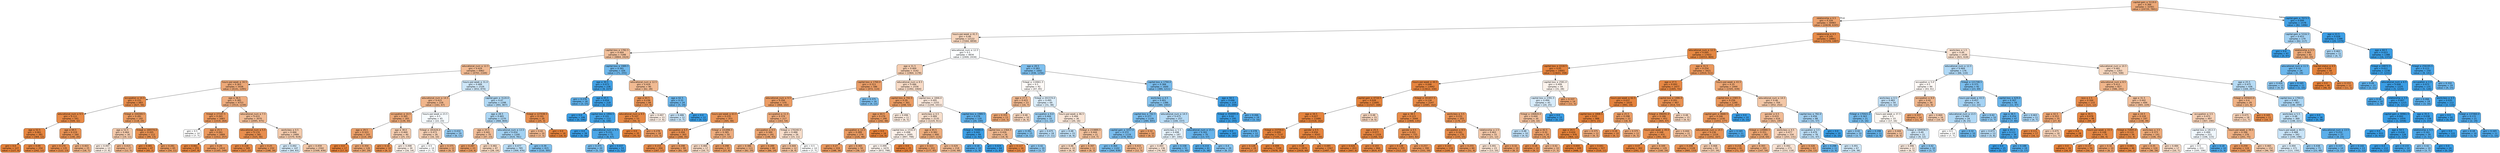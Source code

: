 digraph Tree {
node [shape=box, style="filled, rounded", color="black", fontname="helvetica"] ;
edge [fontname="helvetica"] ;
0 [label=<capital-gain &le; 5119.0<br/>gini = 0.366<br/>samples = 32561<br/>value = [24720, 7841]>, fillcolor="#eda978"] ;
1 [label=<relationship &le; 0.5<br/>gini = 0.326<br/>samples = 30983<br/>value = [24638, 6345]>, fillcolor="#eca16c"] ;
0 -> 1 [labeldistance=2.5, labelangle=45, headlabel="True"] ;
2 [label=<hours-per-week &le; 41.5<br/>gini = 0.48<br/>samples = 12122<br/>value = [7264, 4858]>, fillcolor="#f6d5bd"] ;
1 -> 2 ;
3 [label=<capital-loss &le; 1782.5<br/>gini = 0.444<br/>samples = 7288<br/>value = [4864, 2424]>, fillcolor="#f2c09c"] ;
2 -> 3 ;
4 [label=<educational_num &le; 12.5<br/>gini = 0.429<br/>samples = 6962<br/>value = [4793, 2169]>, fillcolor="#f1ba93"] ;
3 -> 4 ;
5 [label=<hours-per-week &le; 34.5<br/>gini = 0.363<br/>samples = 5436<br/>value = [4141, 1295]>, fillcolor="#eda877"] ;
4 -> 5 ;
6 [label=<occupation &le; 10.5<br/>gini = 0.151<br/>samples = 683<br/>value = [627, 56]>, fillcolor="#e78c4b"] ;
5 -> 6 ;
7 [label=<educational_num &le; 9.5<br/>gini = 0.111<br/>samples = 541<br/>value = [509, 32]>, fillcolor="#e78945"] ;
6 -> 7 ;
8 [label=<age &le; 52.5<br/>gini = 0.061<br/>samples = 381<br/>value = [369, 12]>, fillcolor="#e6853f"] ;
7 -> 8 ;
9 [label=<gini = 0.0<br/>samples = 127<br/>value = [127, 0]>, fillcolor="#e58139"] ;
8 -> 9 ;
10 [label=<gini = 0.09<br/>samples = 254<br/>value = [242, 12]>, fillcolor="#e68743"] ;
8 -> 10 ;
11 [label=<age &le; 69.5<br/>gini = 0.219<br/>samples = 160<br/>value = [140, 20]>, fillcolor="#e99355"] ;
7 -> 11 ;
12 [label=<gini = 0.174<br/>samples = 135<br/>value = [122, 13]>, fillcolor="#e88e4e"] ;
11 -> 12 ;
13 [label=<gini = 0.403<br/>samples = 25<br/>value = [18, 7]>, fillcolor="#efb286"] ;
11 -> 13 ;
14 [label=<fnlwgt &le; 104269.5<br/>gini = 0.281<br/>samples = 142<br/>value = [118, 24]>, fillcolor="#ea9b61"] ;
6 -> 14 ;
15 [label=<age &le; 52.5<br/>gini = 0.464<br/>samples = 30<br/>value = [19, 11]>, fillcolor="#f4caac"] ;
14 -> 15 ;
16 [label=<gini = 0.497<br/>samples = 13<br/>value = [7, 6]>, fillcolor="#fbede3"] ;
15 -> 16 ;
17 [label=<gini = 0.415<br/>samples = 17<br/>value = [12, 5]>, fillcolor="#f0b58b"] ;
15 -> 17 ;
18 [label=<fnlwgt &le; 169374.0<br/>gini = 0.205<br/>samples = 112<br/>value = [99, 13]>, fillcolor="#e89253"] ;
14 -> 18 ;
19 [label=<gini = 0.081<br/>samples = 47<br/>value = [45, 2]>, fillcolor="#e68742"] ;
18 -> 19 ;
20 [label=<gini = 0.281<br/>samples = 65<br/>value = [54, 11]>, fillcolor="#ea9b61"] ;
18 -> 20 ;
21 [label=<age &le; 36.5<br/>gini = 0.385<br/>samples = 4753<br/>value = [3514, 1239]>, fillcolor="#eead7f"] ;
5 -> 21 ;
22 [label=<fnlwgt &le; 27147.5<br/>gini = 0.265<br/>samples = 1683<br/>value = [1419, 264]>, fillcolor="#ea985e"] ;
21 -> 22 ;
23 [label=<gini = 0.5<br/>samples = 14<br/>value = [7, 7]>, fillcolor="#ffffff"] ;
22 -> 23 ;
24 [label=<age &le; 25.5<br/>gini = 0.261<br/>samples = 1669<br/>value = [1412, 257]>, fillcolor="#ea985d"] ;
22 -> 24 ;
25 [label=<gini = 0.061<br/>samples = 255<br/>value = [247, 8]>, fillcolor="#e6853f"] ;
24 -> 25 ;
26 [label=<gini = 0.29<br/>samples = 1414<br/>value = [1165, 249]>, fillcolor="#eb9c63"] ;
24 -> 26 ;
27 [label=<educational_num &le; 7.5<br/>gini = 0.433<br/>samples = 3070<br/>value = [2095, 975]>, fillcolor="#f1bc95"] ;
21 -> 27 ;
28 [label=<educational_num &le; 5.5<br/>gini = 0.174<br/>samples = 581<br/>value = [525, 56]>, fillcolor="#e88e4e"] ;
27 -> 28 ;
29 [label=<gini = 0.118<br/>samples = 349<br/>value = [327, 22]>, fillcolor="#e78946"] ;
28 -> 29 ;
30 [label=<gini = 0.25<br/>samples = 232<br/>value = [198, 34]>, fillcolor="#e9975b"] ;
28 -> 30 ;
31 [label=<workclass &le; 0.5<br/>gini = 0.466<br/>samples = 2489<br/>value = [1570, 919]>, fillcolor="#f4cbad"] ;
27 -> 31 ;
32 [label=<gini = 0.492<br/>samples = 147<br/>value = [64, 83]>, fillcolor="#d2e9f9"] ;
31 -> 32 ;
33 [label=<gini = 0.459<br/>samples = 2342<br/>value = [1506, 836]>, fillcolor="#f3c7a7"] ;
31 -> 33 ;
34 [label=<hours-per-week &le; 31.0<br/>gini = 0.489<br/>samples = 1526<br/>value = [652, 874]>, fillcolor="#cde6f8"] ;
4 -> 34 ;
35 [label=<educational_num &le; 14.5<br/>gini = 0.415<br/>samples = 228<br/>value = [161, 67]>, fillcolor="#f0b58b"] ;
34 -> 35 ;
36 [label=<occupation &le; 10.5<br/>gini = 0.365<br/>samples = 183<br/>value = [139, 44]>, fillcolor="#eda978"] ;
35 -> 36 ;
37 [label=<age &le; 29.5<br/>gini = 0.323<br/>samples = 143<br/>value = [114, 29]>, fillcolor="#eca16b"] ;
36 -> 37 ;
38 [label=<gini = 0.0<br/>samples = 17<br/>value = [17, 0]>, fillcolor="#e58139"] ;
37 -> 38 ;
39 [label=<gini = 0.354<br/>samples = 126<br/>value = [97, 29]>, fillcolor="#eda774"] ;
37 -> 39 ;
40 [label=<age &le; 38.0<br/>gini = 0.469<br/>samples = 40<br/>value = [25, 15]>, fillcolor="#f5cdb0"] ;
36 -> 40 ;
41 [label=<gini = 0.18<br/>samples = 10<br/>value = [9, 1]>, fillcolor="#e88f4f"] ;
40 -> 41 ;
42 [label=<gini = 0.498<br/>samples = 30<br/>value = [16, 14]>, fillcolor="#fcefe6"] ;
40 -> 42 ;
43 [label=<hours-per-week &le; 23.5<br/>gini = 0.5<br/>samples = 45<br/>value = [22, 23]>, fillcolor="#f6fbfe"] ;
35 -> 43 ;
44 [label=<fnlwgt &le; 181626.0<br/>gini = 0.473<br/>samples = 26<br/>value = [16, 10]>, fillcolor="#f5d0b5"] ;
43 -> 44 ;
45 [label=<gini = 0.5<br/>samples = 14<br/>value = [7, 7]>, fillcolor="#ffffff"] ;
44 -> 45 ;
46 [label=<gini = 0.375<br/>samples = 12<br/>value = [9, 3]>, fillcolor="#eeab7b"] ;
44 -> 46 ;
47 [label=<gini = 0.432<br/>samples = 19<br/>value = [6, 13]>, fillcolor="#94caf1"] ;
43 -> 47 ;
48 [label=<capital-gain &le; 3120.0<br/>gini = 0.47<br/>samples = 1298<br/>value = [491, 807]>, fillcolor="#b1d9f5"] ;
34 -> 48 ;
49 [label=<age &le; 28.5<br/>gini = 0.465<br/>samples = 1270<br/>value = [466, 804]>, fillcolor="#acd6f4"] ;
48 -> 49 ;
50 [label=<age &le; 25.5<br/>gini = 0.441<br/>samples = 70<br/>value = [47, 23]>, fillcolor="#f2bf9a"] ;
49 -> 50 ;
51 [label=<gini = 0.287<br/>samples = 23<br/>value = [19, 4]>, fillcolor="#ea9c63"] ;
50 -> 51 ;
52 [label=<gini = 0.482<br/>samples = 47<br/>value = [28, 19]>, fillcolor="#f7d7bf"] ;
50 -> 52 ;
53 [label=<educational_num &le; 13.5<br/>gini = 0.454<br/>samples = 1200<br/>value = [419, 781]>, fillcolor="#a3d2f3"] ;
49 -> 53 ;
54 [label=<gini = 0.477<br/>samples = 785<br/>value = [309, 476]>, fillcolor="#baddf6"] ;
53 -> 54 ;
55 [label=<gini = 0.39<br/>samples = 415<br/>value = [110, 305]>, fillcolor="#80c0ee"] ;
53 -> 55 ;
56 [label=<fnlwgt &le; 127438.5<br/>gini = 0.191<br/>samples = 28<br/>value = [25, 3]>, fillcolor="#e89051"] ;
48 -> 56 ;
57 [label=<gini = 0.42<br/>samples = 10<br/>value = [7, 3]>, fillcolor="#f0b78e"] ;
56 -> 57 ;
58 [label=<gini = 0.0<br/>samples = 18<br/>value = [18, 0]>, fillcolor="#e58139"] ;
56 -> 58 ;
59 [label=<capital-loss &le; 1989.5<br/>gini = 0.341<br/>samples = 326<br/>value = [71, 255]>, fillcolor="#70b8ec"] ;
3 -> 59 ;
60 [label=<age &le; 30.5<br/>gini = 0.073<br/>samples = 236<br/>value = [9, 227]>, fillcolor="#41a1e6"] ;
59 -> 60 ;
61 [label=<gini = 0.278<br/>samples = 18<br/>value = [3, 15]>, fillcolor="#61b1ea"] ;
60 -> 61 ;
62 [label=<age &le; 45.5<br/>gini = 0.054<br/>samples = 218<br/>value = [6, 212]>, fillcolor="#3fa0e6"] ;
60 -> 62 ;
63 [label=<gini = 0.0<br/>samples = 106<br/>value = [0, 106]>, fillcolor="#399de5"] ;
62 -> 63 ;
64 [label=<capital-loss &le; 1894.5<br/>gini = 0.101<br/>samples = 112<br/>value = [6, 106]>, fillcolor="#44a3e6"] ;
62 -> 64 ;
65 [label=<gini = 0.0<br/>samples = 39<br/>value = [0, 39]>, fillcolor="#399de5"] ;
64 -> 65 ;
66 [label=<educational_num &le; 9.5<br/>gini = 0.151<br/>samples = 73<br/>value = [6, 67]>, fillcolor="#4ba6e7"] ;
64 -> 66 ;
67 [label=<gini = 0.375<br/>samples = 20<br/>value = [5, 15]>, fillcolor="#7bbeee"] ;
66 -> 67 ;
68 [label=<gini = 0.037<br/>samples = 53<br/>value = [1, 52]>, fillcolor="#3d9fe6"] ;
66 -> 68 ;
69 [label=<educational_num &le; 12.5<br/>gini = 0.429<br/>samples = 90<br/>value = [62, 28]>, fillcolor="#f1ba92"] ;
59 -> 69 ;
70 [label=<age &le; 64.5<br/>gini = 0.236<br/>samples = 66<br/>value = [57, 9]>, fillcolor="#e99558"] ;
69 -> 70 ;
71 [label=<educational_num &le; 9.5<br/>gini = 0.107<br/>samples = 53<br/>value = [50, 3]>, fillcolor="#e78945"] ;
70 -> 71 ;
72 [label=<gini = 0.0<br/>samples = 35<br/>value = [35, 0]>, fillcolor="#e58139"] ;
71 -> 72 ;
73 [label=<gini = 0.278<br/>samples = 18<br/>value = [15, 3]>, fillcolor="#ea9a61"] ;
71 -> 73 ;
74 [label=<gini = 0.497<br/>samples = 13<br/>value = [7, 6]>, fillcolor="#fbede3"] ;
70 -> 74 ;
75 [label=<age &le; 62.5<br/>gini = 0.33<br/>samples = 24<br/>value = [5, 19]>, fillcolor="#6db7ec"] ;
69 -> 75 ;
76 [label=<gini = 0.486<br/>samples = 12<br/>value = [5, 7]>, fillcolor="#c6e3f8"] ;
75 -> 76 ;
77 [label=<gini = 0.0<br/>samples = 12<br/>value = [0, 12]>, fillcolor="#399de5"] ;
75 -> 77 ;
78 [label=<educational_num &le; 12.5<br/>gini = 0.5<br/>samples = 4834<br/>value = [2400, 2434]>, fillcolor="#fcfeff"] ;
2 -> 78 ;
79 [label=<age &le; 31.5<br/>gini = 0.469<br/>samples = 3142<br/>value = [1964, 1178]>, fillcolor="#f5cdb0"] ;
78 -> 79 ;
80 [label=<capital-loss &le; 1760.0<br/>gini = 0.313<br/>samples = 586<br/>value = [472, 114]>, fillcolor="#eb9f69"] ;
79 -> 80 ;
81 [label=<educational_num &le; 9.5<br/>gini = 0.294<br/>samples = 570<br/>value = [468, 102]>, fillcolor="#eb9c64"] ;
80 -> 81 ;
82 [label=<hours-per-week &le; 63.5<br/>gini = 0.235<br/>samples = 353<br/>value = [305, 48]>, fillcolor="#e99558"] ;
81 -> 82 ;
83 [label=<occupation &le; 6.5<br/>gini = 0.204<br/>samples = 303<br/>value = [268, 35]>, fillcolor="#e89153"] ;
82 -> 83 ;
84 [label=<gini = 0.153<br/>samples = 204<br/>value = [187, 17]>, fillcolor="#e78c4b"] ;
83 -> 84 ;
85 [label=<gini = 0.298<br/>samples = 99<br/>value = [81, 18]>, fillcolor="#eb9d65"] ;
83 -> 85 ;
86 [label=<fnlwgt &le; 141896.5<br/>gini = 0.385<br/>samples = 50<br/>value = [37, 13]>, fillcolor="#eead7f"] ;
82 -> 86 ;
87 [label=<gini = 0.484<br/>samples = 17<br/>value = [10, 7]>, fillcolor="#f7d9c4"] ;
86 -> 87 ;
88 [label=<gini = 0.298<br/>samples = 33<br/>value = [27, 6]>, fillcolor="#eb9d65"] ;
86 -> 88 ;
89 [label=<occupation &le; 11.5<br/>gini = 0.374<br/>samples = 217<br/>value = [163, 54]>, fillcolor="#eeab7b"] ;
81 -> 89 ;
90 [label=<occupation &le; 4.5<br/>gini = 0.349<br/>samples = 191<br/>value = [148, 43]>, fillcolor="#eda673"] ;
89 -> 90 ;
91 [label=<gini = 0.386<br/>samples = 111<br/>value = [82, 29]>, fillcolor="#eeae7f"] ;
90 -> 91 ;
92 [label=<gini = 0.289<br/>samples = 80<br/>value = [66, 14]>, fillcolor="#eb9c63"] ;
90 -> 92 ;
93 [label=<fnlwgt &le; 170240.5<br/>gini = 0.488<br/>samples = 26<br/>value = [15, 11]>, fillcolor="#f8ddca"] ;
89 -> 93 ;
94 [label=<gini = 0.444<br/>samples = 12<br/>value = [8, 4]>, fillcolor="#f2c09c"] ;
93 -> 94 ;
95 [label=<gini = 0.5<br/>samples = 14<br/>value = [7, 7]>, fillcolor="#ffffff"] ;
93 -> 95 ;
96 [label=<gini = 0.375<br/>samples = 16<br/>value = [4, 12]>, fillcolor="#7bbeee"] ;
80 -> 96 ;
97 [label=<educational_num &le; 8.5<br/>gini = 0.486<br/>samples = 2556<br/>value = [1492, 1064]>, fillcolor="#f8dbc6"] ;
79 -> 97 ;
98 [label=<capital-loss &le; 742.5<br/>gini = 0.29<br/>samples = 301<br/>value = [248, 53]>, fillcolor="#eb9c63"] ;
97 -> 98 ;
99 [label=<age &le; 64.5<br/>gini = 0.276<br/>samples = 290<br/>value = [242, 48]>, fillcolor="#ea9a60"] ;
98 -> 99 ;
100 [label=<occupation &le; 12.5<br/>gini = 0.289<br/>samples = 274<br/>value = [226, 48]>, fillcolor="#eb9c63"] ;
99 -> 100 ;
101 [label=<gini = 0.27<br/>samples = 224<br/>value = [188, 36]>, fillcolor="#ea995f"] ;
100 -> 101 ;
102 [label=<gini = 0.365<br/>samples = 50<br/>value = [38, 12]>, fillcolor="#eda978"] ;
100 -> 102 ;
103 [label=<gini = 0.0<br/>samples = 16<br/>value = [16, 0]>, fillcolor="#e58139"] ;
99 -> 103 ;
104 [label=<gini = 0.496<br/>samples = 11<br/>value = [6, 5]>, fillcolor="#fbeade"] ;
98 -> 104 ;
105 [label=<capital-loss &le; 1846.0<br/>gini = 0.495<br/>samples = 2255<br/>value = [1244, 1011]>, fillcolor="#fae7da"] ;
97 -> 105 ;
106 [label=<workclass &le; 4.5<br/>gini = 0.489<br/>samples = 2135<br/>value = [1224, 911]>, fillcolor="#f8dfcc"] ;
105 -> 106 ;
107 [label=<capital-loss &le; 1532.0<br/>gini = 0.498<br/>samples = 1695<br/>value = [897, 798]>, fillcolor="#fcf1e9"] ;
106 -> 107 ;
108 [label=<gini = 0.499<br/>samples = 1670<br/>value = [872, 798]>, fillcolor="#fdf4ee"] ;
107 -> 108 ;
109 [label=<gini = 0.0<br/>samples = 25<br/>value = [25, 0]>, fillcolor="#e58139"] ;
107 -> 109 ;
110 [label=<age &le; 45.5<br/>gini = 0.382<br/>samples = 440<br/>value = [327, 113]>, fillcolor="#eead7d"] ;
106 -> 110 ;
111 [label=<gini = 0.323<br/>samples = 222<br/>value = [177, 45]>, fillcolor="#eca16b"] ;
110 -> 111 ;
112 [label=<gini = 0.429<br/>samples = 218<br/>value = [150, 68]>, fillcolor="#f1ba93"] ;
110 -> 112 ;
113 [label=<capital-loss &le; 1989.5<br/>gini = 0.278<br/>samples = 120<br/>value = [20, 100]>, fillcolor="#61b1ea"] ;
105 -> 113 ;
114 [label=<fnlwgt &le; 74480.0<br/>gini = 0.042<br/>samples = 94<br/>value = [2, 92]>, fillcolor="#3d9fe6"] ;
113 -> 114 ;
115 [label=<gini = 0.18<br/>samples = 10<br/>value = [1, 9]>, fillcolor="#4fa8e8"] ;
114 -> 115 ;
116 [label=<gini = 0.024<br/>samples = 84<br/>value = [1, 83]>, fillcolor="#3b9ee5"] ;
114 -> 116 ;
117 [label=<capital-loss &le; 2364.5<br/>gini = 0.426<br/>samples = 26<br/>value = [18, 8]>, fillcolor="#f1b991"] ;
113 -> 117 ;
118 [label=<gini = 0.117<br/>samples = 16<br/>value = [15, 1]>, fillcolor="#e78946"] ;
117 -> 118 ;
119 [label=<gini = 0.42<br/>samples = 10<br/>value = [3, 7]>, fillcolor="#8ec7f0"] ;
117 -> 119 ;
120 [label=<age &le; 28.5<br/>gini = 0.383<br/>samples = 1692<br/>value = [436, 1256]>, fillcolor="#7ebfee"] ;
78 -> 120 ;
121 [label=<fnlwgt &le; 110661.5<br/>gini = 0.5<br/>samples = 92<br/>value = [47, 45]>, fillcolor="#fefaf7"] ;
120 -> 121 ;
122 [label=<age &le; 27.5<br/>gini = 0.423<br/>samples = 23<br/>value = [16, 7]>, fillcolor="#f0b890"] ;
121 -> 122 ;
123 [label=<gini = 0.355<br/>samples = 13<br/>value = [10, 3]>, fillcolor="#eda774"] ;
122 -> 123 ;
124 [label=<gini = 0.48<br/>samples = 10<br/>value = [6, 4]>, fillcolor="#f6d5bd"] ;
122 -> 124 ;
125 [label=<fnlwgt &le; 201574.0<br/>gini = 0.495<br/>samples = 69<br/>value = [31, 38]>, fillcolor="#dbedfa"] ;
121 -> 125 ;
126 [label=<occupation &le; 8.0<br/>gini = 0.444<br/>samples = 33<br/>value = [11, 22]>, fillcolor="#9ccef2"] ;
125 -> 126 ;
127 [label=<gini = 0.391<br/>samples = 15<br/>value = [4, 11]>, fillcolor="#81c1ee"] ;
126 -> 127 ;
128 [label=<gini = 0.475<br/>samples = 18<br/>value = [7, 11]>, fillcolor="#b7dbf6"] ;
126 -> 128 ;
129 [label=<hours-per-week &le; 46.5<br/>gini = 0.494<br/>samples = 36<br/>value = [20, 16]>, fillcolor="#fae6d7"] ;
125 -> 129 ;
130 [label=<gini = 0.48<br/>samples = 15<br/>value = [6, 9]>, fillcolor="#bddef6"] ;
129 -> 130 ;
131 [label=<fnlwgt &le; 233889.5<br/>gini = 0.444<br/>samples = 21<br/>value = [14, 7]>, fillcolor="#f2c09c"] ;
129 -> 131 ;
132 [label=<gini = 0.48<br/>samples = 10<br/>value = [6, 4]>, fillcolor="#f6d5bd"] ;
131 -> 132 ;
133 [label=<gini = 0.397<br/>samples = 11<br/>value = [8, 3]>, fillcolor="#efb083"] ;
131 -> 133 ;
134 [label=<capital-loss &le; 1794.0<br/>gini = 0.368<br/>samples = 1600<br/>value = [389, 1211]>, fillcolor="#79bced"] ;
120 -> 134 ;
135 [label=<workclass &le; 4.5<br/>gini = 0.401<br/>samples = 1386<br/>value = [384, 1002]>, fillcolor="#85c3ef"] ;
134 -> 135 ;
136 [label=<capital-loss &le; 742.5<br/>gini = 0.377<br/>samples = 1129<br/>value = [284, 845]>, fillcolor="#7cbeee"] ;
135 -> 136 ;
137 [label=<capital-gain &le; 3257.0<br/>gini = 0.372<br/>samples = 1119<br/>value = [276, 843]>, fillcolor="#7abdee"] ;
136 -> 137 ;
138 [label=<gini = 0.364<br/>samples = 1102<br/>value = [264, 838]>, fillcolor="#77bced"] ;
137 -> 138 ;
139 [label=<gini = 0.415<br/>samples = 17<br/>value = [12, 5]>, fillcolor="#f0b58b"] ;
137 -> 139 ;
140 [label=<gini = 0.32<br/>samples = 10<br/>value = [8, 2]>, fillcolor="#eca06a"] ;
136 -> 140 ;
141 [label=<educational_num &le; 14.5<br/>gini = 0.475<br/>samples = 257<br/>value = [100, 157]>, fillcolor="#b7dbf6"] ;
135 -> 141 ;
142 [label=<workclass &le; 5.5<br/>gini = 0.498<br/>samples = 187<br/>value = [87, 100]>, fillcolor="#e5f2fc"] ;
141 -> 142 ;
143 [label=<gini = 0.493<br/>samples = 136<br/>value = [76, 60]>, fillcolor="#fae4d5"] ;
142 -> 143 ;
144 [label=<gini = 0.338<br/>samples = 51<br/>value = [11, 40]>, fillcolor="#6fb8ec"] ;
142 -> 144 ;
145 [label=<educational_num &le; 15.5<br/>gini = 0.302<br/>samples = 70<br/>value = [13, 57]>, fillcolor="#66b3eb"] ;
141 -> 145 ;
146 [label=<gini = 0.214<br/>samples = 41<br/>value = [5, 36]>, fillcolor="#54abe9"] ;
145 -> 146 ;
147 [label=<gini = 0.4<br/>samples = 29<br/>value = [8, 21]>, fillcolor="#84c2ef"] ;
145 -> 147 ;
148 [label=<age &le; 58.5<br/>gini = 0.046<br/>samples = 214<br/>value = [5, 209]>, fillcolor="#3e9fe6"] ;
134 -> 148 ;
149 [label=<fnlwgt &le; 354495.0<br/>gini = 0.02<br/>samples = 195<br/>value = [2, 193]>, fillcolor="#3b9ee5"] ;
148 -> 149 ;
150 [label=<gini = 0.0<br/>samples = 183<br/>value = [0, 183]>, fillcolor="#399de5"] ;
149 -> 150 ;
151 [label=<gini = 0.278<br/>samples = 12<br/>value = [2, 10]>, fillcolor="#61b1ea"] ;
149 -> 151 ;
152 [label=<gini = 0.266<br/>samples = 19<br/>value = [3, 16]>, fillcolor="#5eafea"] ;
148 -> 152 ;
153 [label=<relationship &le; 4.5<br/>gini = 0.145<br/>samples = 18861<br/>value = [17374, 1487]>, fillcolor="#e78c4a"] ;
1 -> 153 ;
154 [label=<educational_num &le; 12.5<br/>gini = 0.095<br/>samples = 17422<br/>value = [16553, 869]>, fillcolor="#e68843"] ;
153 -> 154 ;
155 [label=<capital-loss &le; 2218.5<br/>gini = 0.05<br/>samples = 14001<br/>value = [13643, 358]>, fillcolor="#e6843e"] ;
154 -> 155 ;
156 [label=<hours-per-week &le; 44.5<br/>gini = 0.046<br/>samples = 13942<br/>value = [13612, 330]>, fillcolor="#e6843e"] ;
155 -> 156 ;
157 [label=<capital-gain &le; 4718.5<br/>gini = 0.028<br/>samples = 11695<br/>value = [11527, 168]>, fillcolor="#e5833c"] ;
156 -> 157 ;
158 [label=<age &le; 34.5<br/>gini = 0.027<br/>samples = 11680<br/>value = [11518, 162]>, fillcolor="#e5833c"] ;
157 -> 158 ;
159 [label=<fnlwgt &le; 23759.0<br/>gini = 0.009<br/>samples = 7137<br/>value = [7105, 32]>, fillcolor="#e5823a"] ;
158 -> 159 ;
160 [label=<gini = 0.128<br/>samples = 29<br/>value = [27, 2]>, fillcolor="#e78a48"] ;
159 -> 160 ;
161 [label=<gini = 0.008<br/>samples = 7108<br/>value = [7078, 30]>, fillcolor="#e5823a"] ;
159 -> 161 ;
162 [label=<gender &le; 0.5<br/>gini = 0.056<br/>samples = 4543<br/>value = [4413, 130]>, fillcolor="#e6853f"] ;
158 -> 162 ;
163 [label=<gini = 0.04<br/>samples = 2976<br/>value = [2916, 60]>, fillcolor="#e6843d"] ;
162 -> 163 ;
164 [label=<gini = 0.085<br/>samples = 1567<br/>value = [1497, 70]>, fillcolor="#e68742"] ;
162 -> 164 ;
165 [label=<gini = 0.48<br/>samples = 15<br/>value = [9, 6]>, fillcolor="#f6d5bd"] ;
157 -> 165 ;
166 [label=<fnlwgt &le; 341657.5<br/>gini = 0.134<br/>samples = 2247<br/>value = [2085, 162]>, fillcolor="#e78b48"] ;
156 -> 166 ;
167 [label=<age &le; 38.5<br/>gini = 0.123<br/>samples = 2044<br/>value = [1909, 135]>, fillcolor="#e78a47"] ;
166 -> 167 ;
168 [label=<age &le; 25.5<br/>gini = 0.077<br/>samples = 1319<br/>value = [1266, 53]>, fillcolor="#e68641"] ;
167 -> 168 ;
169 [label=<gini = 0.026<br/>samples = 453<br/>value = [447, 6]>, fillcolor="#e5833c"] ;
168 -> 169 ;
170 [label=<gini = 0.103<br/>samples = 866<br/>value = [819, 47]>, fillcolor="#e68844"] ;
168 -> 170 ;
171 [label=<gender &le; 0.5<br/>gini = 0.201<br/>samples = 725<br/>value = [643, 82]>, fillcolor="#e89152"] ;
167 -> 171 ;
172 [label=<gini = 0.128<br/>samples = 335<br/>value = [312, 23]>, fillcolor="#e78a48"] ;
171 -> 172 ;
173 [label=<gini = 0.257<br/>samples = 390<br/>value = [331, 59]>, fillcolor="#ea975c"] ;
171 -> 173 ;
174 [label=<workclass &le; 3.5<br/>gini = 0.231<br/>samples = 203<br/>value = [176, 27]>, fillcolor="#e99457"] ;
166 -> 174 ;
175 [label=<occupation &le; 8.5<br/>gini = 0.161<br/>samples = 170<br/>value = [155, 15]>, fillcolor="#e88d4c"] ;
174 -> 175 ;
176 [label=<gini = 0.103<br/>samples = 110<br/>value = [104, 6]>, fillcolor="#e68844"] ;
175 -> 176 ;
177 [label=<gini = 0.255<br/>samples = 60<br/>value = [51, 9]>, fillcolor="#ea975c"] ;
175 -> 177 ;
178 [label=<relationship &le; 2.5<br/>gini = 0.463<br/>samples = 33<br/>value = [21, 12]>, fillcolor="#f4c9aa"] ;
174 -> 178 ;
179 [label=<gini = 0.491<br/>samples = 23<br/>value = [13, 10]>, fillcolor="#f9e2d1"] ;
178 -> 179 ;
180 [label=<gini = 0.32<br/>samples = 10<br/>value = [8, 2]>, fillcolor="#eca06a"] ;
178 -> 180 ;
181 [label=<capital-loss &le; 2581.0<br/>gini = 0.499<br/>samples = 59<br/>value = [31, 28]>, fillcolor="#fcf3ec"] ;
155 -> 181 ;
182 [label=<capital-loss &le; 2391.5<br/>gini = 0.494<br/>samples = 45<br/>value = [20, 25]>, fillcolor="#d7ebfa"] ;
181 -> 182 ;
183 [label=<fnlwgt &le; 146820.0<br/>gini = 0.444<br/>samples = 30<br/>value = [20, 10]>, fillcolor="#f2c09c"] ;
182 -> 183 ;
184 [label=<gini = 0.48<br/>samples = 10<br/>value = [4, 6]>, fillcolor="#bddef6"] ;
183 -> 184 ;
185 [label=<age &le; 42.5<br/>gini = 0.32<br/>samples = 20<br/>value = [16, 4]>, fillcolor="#eca06a"] ;
183 -> 185 ;
186 [label=<gini = 0.18<br/>samples = 10<br/>value = [9, 1]>, fillcolor="#e88f4f"] ;
185 -> 186 ;
187 [label=<gini = 0.42<br/>samples = 10<br/>value = [7, 3]>, fillcolor="#f0b78e"] ;
185 -> 187 ;
188 [label=<gini = 0.0<br/>samples = 15<br/>value = [0, 15]>, fillcolor="#399de5"] ;
182 -> 188 ;
189 [label=<gini = 0.337<br/>samples = 14<br/>value = [11, 3]>, fillcolor="#eca36f"] ;
181 -> 189 ;
190 [label=<age &le; 31.5<br/>gini = 0.254<br/>samples = 3421<br/>value = [2910, 511]>, fillcolor="#ea975c"] ;
154 -> 190 ;
191 [label=<age &le; 27.5<br/>gini = 0.093<br/>samples = 1477<br/>value = [1405, 72]>, fillcolor="#e68743"] ;
190 -> 191 ;
192 [label=<hours-per-week &le; 62.5<br/>gini = 0.037<br/>samples = 1010<br/>value = [991, 19]>, fillcolor="#e5833d"] ;
191 -> 192 ;
193 [label=<capital-loss &le; 1808.5<br/>gini = 0.03<br/>samples = 988<br/>value = [973, 15]>, fillcolor="#e5833c"] ;
192 -> 193 ;
194 [label=<age &le; 24.5<br/>gini = 0.024<br/>samples = 976<br/>value = [964, 12]>, fillcolor="#e5833b"] ;
193 -> 194 ;
195 [label=<gini = 0.004<br/>samples = 449<br/>value = [448, 1]>, fillcolor="#e58139"] ;
194 -> 195 ;
196 [label=<gini = 0.041<br/>samples = 527<br/>value = [516, 11]>, fillcolor="#e6843d"] ;
194 -> 196 ;
197 [label=<gini = 0.375<br/>samples = 12<br/>value = [9, 3]>, fillcolor="#eeab7b"] ;
193 -> 197 ;
198 [label=<age &le; 25.5<br/>gini = 0.298<br/>samples = 22<br/>value = [18, 4]>, fillcolor="#eb9d65"] ;
192 -> 198 ;
199 [label=<gini = 0.18<br/>samples = 10<br/>value = [9, 1]>, fillcolor="#e88f4f"] ;
198 -> 199 ;
200 [label=<gini = 0.375<br/>samples = 12<br/>value = [9, 3]>, fillcolor="#eeab7b"] ;
198 -> 200 ;
201 [label=<capital-loss &le; 1486.0<br/>gini = 0.201<br/>samples = 467<br/>value = [414, 53]>, fillcolor="#e89152"] ;
191 -> 201 ;
202 [label=<fnlwgt &le; 396091.0<br/>gini = 0.186<br/>samples = 452<br/>value = [405, 47]>, fillcolor="#e89050"] ;
201 -> 202 ;
203 [label=<hours-per-week &le; 49.0<br/>gini = 0.168<br/>samples = 431<br/>value = [391, 40]>, fillcolor="#e88e4d"] ;
202 -> 203 ;
204 [label=<gini = 0.07<br/>samples = 302<br/>value = [291, 11]>, fillcolor="#e68640"] ;
203 -> 204 ;
205 [label=<gini = 0.349<br/>samples = 129<br/>value = [100, 29]>, fillcolor="#eda672"] ;
203 -> 205 ;
206 [label=<gini = 0.444<br/>samples = 21<br/>value = [14, 7]>, fillcolor="#f2c09c"] ;
202 -> 206 ;
207 [label=<gini = 0.48<br/>samples = 15<br/>value = [9, 6]>, fillcolor="#f6d5bd"] ;
201 -> 207 ;
208 [label=<hours-per-week &le; 43.5<br/>gini = 0.35<br/>samples = 1944<br/>value = [1505, 439]>, fillcolor="#eda673"] ;
190 -> 208 ;
209 [label=<capital-loss &le; 2365.5<br/>gini = 0.256<br/>samples = 1240<br/>value = [1053, 187]>, fillcolor="#ea975c"] ;
208 -> 209 ;
210 [label=<capital-gain &le; 4668.5<br/>gini = 0.246<br/>samples = 1230<br/>value = [1053, 177]>, fillcolor="#e9965a"] ;
209 -> 210 ;
211 [label=<educational_num &le; 14.5<br/>gini = 0.236<br/>samples = 1219<br/>value = [1052, 167]>, fillcolor="#e99558"] ;
210 -> 211 ;
212 [label=<gini = 0.208<br/>samples = 1128<br/>value = [995, 133]>, fillcolor="#e89253"] ;
211 -> 212 ;
213 [label=<gini = 0.468<br/>samples = 91<br/>value = [57, 34]>, fillcolor="#f5ccaf"] ;
211 -> 213 ;
214 [label=<gini = 0.165<br/>samples = 11<br/>value = [1, 10]>, fillcolor="#4da7e8"] ;
210 -> 214 ;
215 [label=<gini = 0.0<br/>samples = 10<br/>value = [0, 10]>, fillcolor="#399de5"] ;
209 -> 215 ;
216 [label=<educational_num &le; 14.5<br/>gini = 0.46<br/>samples = 704<br/>value = [452, 252]>, fillcolor="#f3c7a7"] ;
208 -> 216 ;
217 [label=<gender &le; 0.5<br/>gini = 0.433<br/>samples = 616<br/>value = [421, 195]>, fillcolor="#f1bb95"] ;
216 -> 217 ;
218 [label=<fnlwgt &le; 120880.5<br/>gini = 0.351<br/>samples = 282<br/>value = [218, 64]>, fillcolor="#eda673"] ;
217 -> 218 ;
219 [label=<gini = 0.216<br/>samples = 81<br/>value = [71, 10]>, fillcolor="#e99355"] ;
218 -> 219 ;
220 [label=<gini = 0.393<br/>samples = 201<br/>value = [147, 54]>, fillcolor="#efaf82"] ;
218 -> 220 ;
221 [label=<workclass &le; 4.5<br/>gini = 0.477<br/>samples = 334<br/>value = [203, 131]>, fillcolor="#f6d2b9"] ;
217 -> 221 ;
222 [label=<gini = 0.492<br/>samples = 271<br/>value = [153, 118]>, fillcolor="#f9e2d2"] ;
221 -> 222 ;
223 [label=<gini = 0.328<br/>samples = 63<br/>value = [50, 13]>, fillcolor="#eca26c"] ;
221 -> 223 ;
224 [label=<capital-loss &le; 782.0<br/>gini = 0.456<br/>samples = 88<br/>value = [31, 57]>, fillcolor="#a5d2f3"] ;
216 -> 224 ;
225 [label=<occupation &le; 3.5<br/>gini = 0.479<br/>samples = 78<br/>value = [31, 47]>, fillcolor="#bcdef6"] ;
224 -> 225 ;
226 [label=<gini = 0.298<br/>samples = 11<br/>value = [2, 9]>, fillcolor="#65b3eb"] ;
225 -> 226 ;
227 [label=<gini = 0.491<br/>samples = 67<br/>value = [29, 38]>, fillcolor="#d0e8f9"] ;
225 -> 227 ;
228 [label=<gini = 0.0<br/>samples = 10<br/>value = [0, 10]>, fillcolor="#399de5"] ;
224 -> 228 ;
229 [label=<workclass &le; 1.5<br/>gini = 0.49<br/>samples = 1439<br/>value = [821, 618]>, fillcolor="#f9e0ce"] ;
153 -> 229 ;
230 [label=<educational_num &le; 12.5<br/>gini = 0.469<br/>samples = 176<br/>value = [66, 110]>, fillcolor="#b0d8f5"] ;
229 -> 230 ;
231 [label=<occupation &le; 5.0<br/>gini = 0.5<br/>samples = 84<br/>value = [43, 41]>, fillcolor="#fef9f6"] ;
230 -> 231 ;
232 [label=<workclass &le; 0.5<br/>gini = 0.483<br/>samples = 54<br/>value = [22, 32]>, fillcolor="#c1e0f7"] ;
231 -> 232 ;
233 [label=<fnlwgt &le; 170421.0<br/>gini = 0.363<br/>samples = 21<br/>value = [5, 16]>, fillcolor="#77bced"] ;
232 -> 233 ;
234 [label=<gini = 0.42<br/>samples = 10<br/>value = [3, 7]>, fillcolor="#8ec7f0"] ;
233 -> 234 ;
235 [label=<gini = 0.298<br/>samples = 11<br/>value = [2, 9]>, fillcolor="#65b3eb"] ;
233 -> 235 ;
236 [label=<hours-per-week &le; 37.5<br/>gini = 0.5<br/>samples = 33<br/>value = [17, 16]>, fillcolor="#fdf8f3"] ;
232 -> 236 ;
237 [label=<gini = 0.444<br/>samples = 12<br/>value = [8, 4]>, fillcolor="#f2c09c"] ;
236 -> 237 ;
238 [label=<fnlwgt &le; 184936.5<br/>gini = 0.49<br/>samples = 21<br/>value = [9, 12]>, fillcolor="#cee6f8"] ;
236 -> 238 ;
239 [label=<gini = 0.496<br/>samples = 11<br/>value = [6, 5]>, fillcolor="#fbeade"] ;
238 -> 239 ;
240 [label=<gini = 0.42<br/>samples = 10<br/>value = [3, 7]>, fillcolor="#8ec7f0"] ;
238 -> 240 ;
241 [label=<occupation &le; 8.0<br/>gini = 0.42<br/>samples = 30<br/>value = [21, 9]>, fillcolor="#f0b78e"] ;
231 -> 241 ;
242 [label=<gini = 0.337<br/>samples = 14<br/>value = [11, 3]>, fillcolor="#eca36f"] ;
241 -> 242 ;
243 [label=<gini = 0.469<br/>samples = 16<br/>value = [10, 6]>, fillcolor="#f5cdb0"] ;
241 -> 243 ;
244 [label=<fnlwgt &le; 121748.5<br/>gini = 0.375<br/>samples = 92<br/>value = [23, 69]>, fillcolor="#7bbeee"] ;
230 -> 244 ;
245 [label=<hours-per-week &le; 43.5<br/>gini = 0.457<br/>samples = 34<br/>value = [12, 22]>, fillcolor="#a5d2f3"] ;
244 -> 245 ;
246 [label=<educational_num &le; 13.5<br/>gini = 0.469<br/>samples = 24<br/>value = [9, 15]>, fillcolor="#b0d8f5"] ;
245 -> 246 ;
247 [label=<gini = 0.5<br/>samples = 14<br/>value = [7, 7]>, fillcolor="#ffffff"] ;
246 -> 247 ;
248 [label=<gini = 0.32<br/>samples = 10<br/>value = [2, 8]>, fillcolor="#6ab6ec"] ;
246 -> 248 ;
249 [label=<gini = 0.42<br/>samples = 10<br/>value = [3, 7]>, fillcolor="#8ec7f0"] ;
245 -> 249 ;
250 [label=<capital-loss &le; 629.0<br/>gini = 0.307<br/>samples = 58<br/>value = [11, 47]>, fillcolor="#67b4eb"] ;
244 -> 250 ;
251 [label=<age &le; 36.5<br/>gini = 0.254<br/>samples = 47<br/>value = [7, 40]>, fillcolor="#5caeea"] ;
250 -> 251 ;
252 [label=<gini = 0.473<br/>samples = 13<br/>value = [5, 8]>, fillcolor="#b5daf5"] ;
251 -> 252 ;
253 [label=<age &le; 45.5<br/>gini = 0.111<br/>samples = 34<br/>value = [2, 32]>, fillcolor="#45a3e7"] ;
251 -> 253 ;
254 [label=<gini = 0.0<br/>samples = 15<br/>value = [0, 15]>, fillcolor="#399de5"] ;
253 -> 254 ;
255 [label=<gini = 0.188<br/>samples = 19<br/>value = [2, 17]>, fillcolor="#50a9e8"] ;
253 -> 255 ;
256 [label=<gini = 0.463<br/>samples = 11<br/>value = [4, 7]>, fillcolor="#aad5f4"] ;
250 -> 256 ;
257 [label=<educational_num &le; 10.5<br/>gini = 0.481<br/>samples = 1263<br/>value = [755, 508]>, fillcolor="#f6d6be"] ;
229 -> 257 ;
258 [label=<educational_num &le; 8.5<br/>gini = 0.413<br/>samples = 827<br/>value = [586, 241]>, fillcolor="#f0b58a"] ;
257 -> 258 ;
259 [label=<race &le; 2.5<br/>gini = 0.164<br/>samples = 133<br/>value = [121, 12]>, fillcolor="#e88d4d"] ;
258 -> 259 ;
260 [label=<age &le; 42.5<br/>gini = 0.353<br/>samples = 35<br/>value = [27, 8]>, fillcolor="#eda674"] ;
259 -> 260 ;
261 [label=<gini = 0.111<br/>samples = 17<br/>value = [16, 1]>, fillcolor="#e78945"] ;
260 -> 261 ;
262 [label=<gini = 0.475<br/>samples = 18<br/>value = [11, 7]>, fillcolor="#f6d1b7"] ;
260 -> 262 ;
263 [label=<age &le; 30.5<br/>gini = 0.078<br/>samples = 98<br/>value = [94, 4]>, fillcolor="#e68641"] ;
259 -> 263 ;
264 [label=<gini = 0.0<br/>samples = 28<br/>value = [28, 0]>, fillcolor="#e58139"] ;
263 -> 264 ;
265 [label=<hours-per-week &le; 33.5<br/>gini = 0.108<br/>samples = 70<br/>value = [66, 4]>, fillcolor="#e78945"] ;
263 -> 265 ;
266 [label=<gini = 0.0<br/>samples = 16<br/>value = [16, 0]>, fillcolor="#e58139"] ;
265 -> 266 ;
267 [label=<gini = 0.137<br/>samples = 54<br/>value = [50, 4]>, fillcolor="#e78b49"] ;
265 -> 267 ;
268 [label=<age &le; 31.5<br/>gini = 0.442<br/>samples = 694<br/>value = [465, 229]>, fillcolor="#f2bf9b"] ;
258 -> 268 ;
269 [label=<age &le; 24.5<br/>gini = 0.318<br/>samples = 197<br/>value = [158, 39]>, fillcolor="#eba06a"] ;
268 -> 269 ;
270 [label=<fnlwgt &le; 72845.0<br/>gini = 0.133<br/>samples = 56<br/>value = [52, 4]>, fillcolor="#e78b48"] ;
269 -> 270 ;
271 [label=<gini = 0.32<br/>samples = 10<br/>value = [8, 2]>, fillcolor="#eca06a"] ;
270 -> 271 ;
272 [label=<gini = 0.083<br/>samples = 46<br/>value = [44, 2]>, fillcolor="#e68742"] ;
270 -> 272 ;
273 [label=<workclass &le; 3.5<br/>gini = 0.373<br/>samples = 141<br/>value = [106, 35]>, fillcolor="#eeab7a"] ;
269 -> 273 ;
274 [label=<gini = 0.35<br/>samples = 124<br/>value = [96, 28]>, fillcolor="#eda673"] ;
273 -> 274 ;
275 [label=<gini = 0.484<br/>samples = 17<br/>value = [10, 7]>, fillcolor="#f7d9c4"] ;
273 -> 275 ;
276 [label=<occupation &le; 3.5<br/>gini = 0.472<br/>samples = 497<br/>value = [307, 190]>, fillcolor="#f5cfb4"] ;
268 -> 276 ;
277 [label=<capital-loss &le; 1813.5<br/>gini = 0.499<br/>samples = 221<br/>value = [106, 115]>, fillcolor="#f0f7fd"] ;
276 -> 277 ;
278 [label=<gini = 0.5<br/>samples = 211<br/>value = [105, 106]>, fillcolor="#fdfeff"] ;
277 -> 278 ;
279 [label=<gini = 0.18<br/>samples = 10<br/>value = [1, 9]>, fillcolor="#4fa8e8"] ;
277 -> 279 ;
280 [label=<hours-per-week &le; 39.5<br/>gini = 0.396<br/>samples = 276<br/>value = [201, 75]>, fillcolor="#efb083"] ;
276 -> 280 ;
281 [label=<gini = 0.259<br/>samples = 124<br/>value = [105, 19]>, fillcolor="#ea985d"] ;
280 -> 281 ;
282 [label=<gini = 0.465<br/>samples = 152<br/>value = [96, 56]>, fillcolor="#f4caac"] ;
280 -> 282 ;
283 [label=<age &le; 25.5<br/>gini = 0.475<br/>samples = 436<br/>value = [169, 267]>, fillcolor="#b6dbf5"] ;
257 -> 283 ;
284 [label=<fnlwgt &le; 205643.0<br/>gini = 0.4<br/>samples = 29<br/>value = [21, 8]>, fillcolor="#efb184"] ;
283 -> 284 ;
285 [label=<gini = 0.475<br/>samples = 18<br/>value = [11, 7]>, fillcolor="#f6d1b7"] ;
284 -> 285 ;
286 [label=<gini = 0.165<br/>samples = 11<br/>value = [10, 1]>, fillcolor="#e88e4d"] ;
284 -> 286 ;
287 [label=<capital-loss &le; 1794.0<br/>gini = 0.463<br/>samples = 407<br/>value = [148, 259]>, fillcolor="#aad5f4"] ;
283 -> 287 ;
288 [label=<workclass &le; 5.5<br/>gini = 0.48<br/>samples = 369<br/>value = [148, 221]>, fillcolor="#bedff6"] ;
287 -> 288 ;
289 [label=<hours-per-week &le; 44.5<br/>gini = 0.488<br/>samples = 342<br/>value = [144, 198]>, fillcolor="#c9e4f8"] ;
288 -> 289 ;
290 [label=<gini = 0.494<br/>samples = 271<br/>value = [121, 150]>, fillcolor="#d9ecfa"] ;
289 -> 290 ;
291 [label=<gini = 0.438<br/>samples = 71<br/>value = [23, 48]>, fillcolor="#98ccf1"] ;
289 -> 291 ;
292 [label=<educational_num &le; 13.5<br/>gini = 0.252<br/>samples = 27<br/>value = [4, 23]>, fillcolor="#5baeea"] ;
288 -> 292 ;
293 [label=<gini = 0.337<br/>samples = 14<br/>value = [3, 11]>, fillcolor="#6fb8ec"] ;
292 -> 293 ;
294 [label=<gini = 0.142<br/>samples = 13<br/>value = [1, 12]>, fillcolor="#49a5e7"] ;
292 -> 294 ;
295 [label=<gini = 0.0<br/>samples = 38<br/>value = [0, 38]>, fillcolor="#399de5"] ;
287 -> 295 ;
296 [label=<capital-gain &le; 7073.5<br/>gini = 0.099<br/>samples = 1578<br/>value = [82, 1496]>, fillcolor="#44a2e6"] ;
0 -> 296 [labeldistance=2.5, labelangle=-45, headlabel="False"] ;
297 [label=<capital-gain &le; 5316.5<br/>gini = 0.453<br/>samples = 179<br/>value = [62, 117]>, fillcolor="#a2d1f3"] ;
296 -> 297 ;
298 [label=<gini = 0.0<br/>samples = 97<br/>value = [0, 97]>, fillcolor="#399de5"] ;
297 -> 298 ;
299 [label=<relationship &le; 0.5<br/>gini = 0.369<br/>samples = 82<br/>value = [62, 20]>, fillcolor="#edaa79"] ;
297 -> 299 ;
300 [label=<educational_num &le; 11.5<br/>gini = 0.33<br/>samples = 24<br/>value = [5, 19]>, fillcolor="#6db7ec"] ;
299 -> 300 ;
301 [label=<gini = 0.426<br/>samples = 13<br/>value = [4, 9]>, fillcolor="#91c9f1"] ;
300 -> 301 ;
302 [label=<gini = 0.165<br/>samples = 11<br/>value = [1, 10]>, fillcolor="#4da7e8"] ;
300 -> 302 ;
303 [label=<marital-status &le; 4.5<br/>gini = 0.034<br/>samples = 58<br/>value = [57, 1]>, fillcolor="#e5833c"] ;
299 -> 303 ;
304 [label=<gini = 0.0<br/>samples = 46<br/>value = [46, 0]>, fillcolor="#e58139"] ;
303 -> 304 ;
305 [label=<gini = 0.153<br/>samples = 12<br/>value = [11, 1]>, fillcolor="#e78c4b"] ;
303 -> 305 ;
306 [label=<age &le; 22.5<br/>gini = 0.028<br/>samples = 1399<br/>value = [20, 1379]>, fillcolor="#3c9ee5"] ;
296 -> 306 ;
307 [label=<gini = 0.463<br/>samples = 11<br/>value = [4, 7]>, fillcolor="#aad5f4"] ;
306 -> 307 ;
308 [label=<age &le; 60.5<br/>gini = 0.023<br/>samples = 1388<br/>value = [16, 1372]>, fillcolor="#3b9ee5"] ;
306 -> 308 ;
309 [label=<fnlwgt &le; 24872.5<br/>gini = 0.011<br/>samples = 1238<br/>value = [7, 1231]>, fillcolor="#3a9ee5"] ;
308 -> 309 ;
310 [label=<gini = 0.26<br/>samples = 13<br/>value = [2, 11]>, fillcolor="#5dafea"] ;
309 -> 310 ;
311 [label=<educational_num &le; 6.5<br/>gini = 0.008<br/>samples = 1225<br/>value = [5, 1220]>, fillcolor="#3a9de5"] ;
309 -> 311 ;
312 [label=<gini = 0.18<br/>samples = 10<br/>value = [1, 9]>, fillcolor="#4fa8e8"] ;
311 -> 312 ;
313 [label=<relationship &le; 3.5<br/>gini = 0.007<br/>samples = 1215<br/>value = [4, 1211]>, fillcolor="#3a9de5"] ;
311 -> 313 ;
314 [label=<capital-gain &le; 30961.5<br/>gini = 0.002<br/>samples = 1059<br/>value = [1, 1058]>, fillcolor="#399de5"] ;
313 -> 314 ;
315 [label=<gini = 0.0<br/>samples = 933<br/>value = [0, 933]>, fillcolor="#399de5"] ;
314 -> 315 ;
316 [label=<age &le; 54.5<br/>gini = 0.016<br/>samples = 126<br/>value = [1, 125]>, fillcolor="#3b9ee5"] ;
314 -> 316 ;
317 [label=<gini = 0.0<br/>samples = 112<br/>value = [0, 112]>, fillcolor="#399de5"] ;
316 -> 317 ;
318 [label=<gini = 0.133<br/>samples = 14<br/>value = [1, 13]>, fillcolor="#48a5e7"] ;
316 -> 318 ;
319 [label=<age &le; 35.5<br/>gini = 0.038<br/>samples = 156<br/>value = [3, 153]>, fillcolor="#3d9fe6"] ;
313 -> 319 ;
320 [label=<relationship &le; 4.5<br/>gini = 0.161<br/>samples = 34<br/>value = [3, 31]>, fillcolor="#4ca6e8"] ;
319 -> 320 ;
321 [label=<gini = 0.42<br/>samples = 10<br/>value = [3, 7]>, fillcolor="#8ec7f0"] ;
320 -> 321 ;
322 [label=<gini = 0.0<br/>samples = 24<br/>value = [0, 24]>, fillcolor="#399de5"] ;
320 -> 322 ;
323 [label=<gini = 0.0<br/>samples = 122<br/>value = [0, 122]>, fillcolor="#399de5"] ;
319 -> 323 ;
324 [label=<fnlwgt &le; 256195.5<br/>gini = 0.113<br/>samples = 150<br/>value = [9, 141]>, fillcolor="#46a3e7"] ;
308 -> 324 ;
325 [label=<occupation &le; 2.5<br/>gini = 0.073<br/>samples = 131<br/>value = [5, 126]>, fillcolor="#41a1e6"] ;
324 -> 325 ;
326 [label=<gini = 0.266<br/>samples = 19<br/>value = [3, 16]>, fillcolor="#5eafea"] ;
325 -> 326 ;
327 [label=<workclass &le; 4.5<br/>gini = 0.035<br/>samples = 112<br/>value = [2, 110]>, fillcolor="#3d9fe5"] ;
325 -> 327 ;
328 [label=<gini = 0.0<br/>samples = 91<br/>value = [0, 91]>, fillcolor="#399de5"] ;
327 -> 328 ;
329 [label=<fnlwgt &le; 137460.0<br/>gini = 0.172<br/>samples = 21<br/>value = [2, 19]>, fillcolor="#4ea7e8"] ;
327 -> 329 ;
330 [label=<gini = 0.18<br/>samples = 10<br/>value = [1, 9]>, fillcolor="#4fa8e8"] ;
329 -> 330 ;
331 [label=<gini = 0.165<br/>samples = 11<br/>value = [1, 10]>, fillcolor="#4da7e8"] ;
329 -> 331 ;
332 [label=<gini = 0.332<br/>samples = 19<br/>value = [4, 15]>, fillcolor="#6eb7ec"] ;
324 -> 332 ;
}